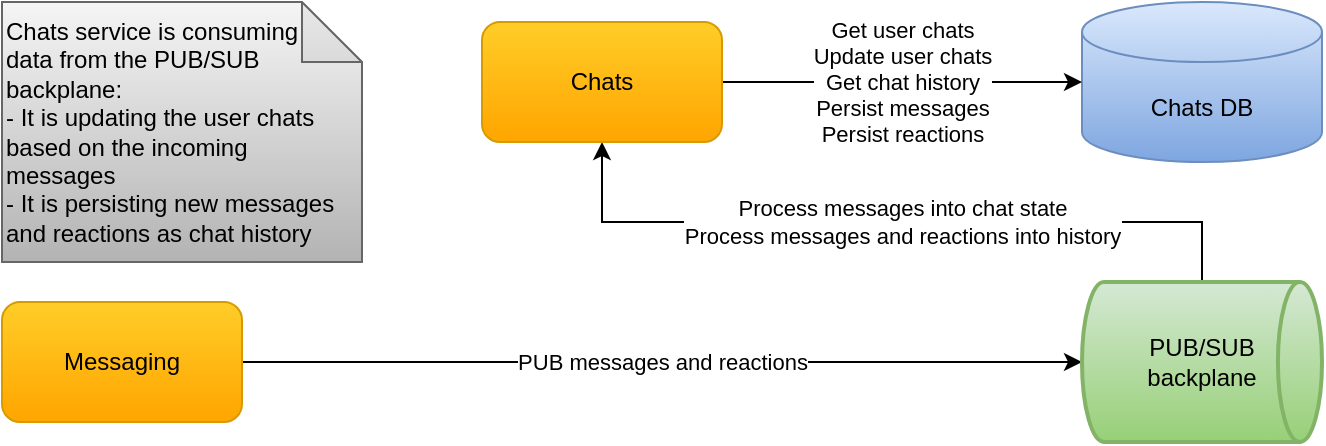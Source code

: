 <mxfile version="22.1.2" type="device">
  <diagram id="G4t1x3i_cumIOjZ8GDXV" name="Page-1">
    <mxGraphModel dx="2020" dy="1203" grid="1" gridSize="10" guides="1" tooltips="1" connect="1" arrows="1" fold="1" page="1" pageScale="1" pageWidth="850" pageHeight="1100" math="0" shadow="0">
      <root>
        <mxCell id="0" />
        <mxCell id="1" parent="0" />
        <mxCell id="4NMri5ObQx2eB0Vx6lmc-16" value="PUB messages and reactions" style="rounded=0;orthogonalLoop=1;jettySize=auto;html=1;entryX=0;entryY=0.5;entryDx=0;entryDy=0;entryPerimeter=0;startArrow=none;startFill=0;exitX=1;exitY=0.5;exitDx=0;exitDy=0;" parent="1" source="4NMri5ObQx2eB0Vx6lmc-4" target="4NMri5ObQx2eB0Vx6lmc-9" edge="1">
          <mxGeometry relative="1" as="geometry">
            <mxPoint as="offset" />
          </mxGeometry>
        </mxCell>
        <mxCell id="4NMri5ObQx2eB0Vx6lmc-4" value="&lt;font style=&quot;font-size: 12px&quot;&gt;Messaging&lt;/font&gt;" style="rounded=1;whiteSpace=wrap;html=1;gradientColor=#ffa500;fillColor=#ffcd28;strokeColor=#d79b00;" parent="1" vertex="1">
          <mxGeometry x="40" y="190" width="120" height="60" as="geometry" />
        </mxCell>
        <mxCell id="Gfm62hS2zhEuvZ2v64Gk-10" value="Process messages into chat state&lt;br style=&quot;border-color: var(--border-color);&quot;&gt;Process messages and reactions into history" style="edgeStyle=orthogonalEdgeStyle;rounded=0;orthogonalLoop=1;jettySize=auto;html=1;entryX=0.5;entryY=1;entryDx=0;entryDy=0;exitX=0.5;exitY=0;exitDx=0;exitDy=0;exitPerimeter=0;" parent="1" source="4NMri5ObQx2eB0Vx6lmc-9" target="ENQS6q1PjWJlhAXhEhIM-1" edge="1">
          <mxGeometry x="-0.026" relative="1" as="geometry">
            <mxPoint as="offset" />
            <Array as="points">
              <mxPoint x="640" y="150" />
              <mxPoint x="340" y="150" />
            </Array>
          </mxGeometry>
        </mxCell>
        <mxCell id="4NMri5ObQx2eB0Vx6lmc-9" value="PUB/SUB&lt;br&gt;backplane" style="strokeWidth=2;html=1;shape=mxgraph.flowchart.direct_data;whiteSpace=wrap;gradientColor=#97d077;fillColor=#d5e8d4;strokeColor=#82b366;" parent="1" vertex="1">
          <mxGeometry x="580" y="180" width="120" height="80" as="geometry" />
        </mxCell>
        <mxCell id="4NMri5ObQx2eB0Vx6lmc-20" value="Chats DB" style="shape=cylinder3;whiteSpace=wrap;html=1;boundedLbl=1;backgroundOutline=1;size=15;gradientColor=#7ea6e0;fillColor=#dae8fc;strokeColor=#6c8ebf;" parent="1" vertex="1">
          <mxGeometry x="580" y="40" width="120" height="80" as="geometry" />
        </mxCell>
        <mxCell id="4NMri5ObQx2eB0Vx6lmc-25" value="&lt;font style=&quot;font-size: 11px&quot;&gt;Get user chats&lt;br style=&quot;border-color: var(--border-color);&quot;&gt;Update user chats&lt;br style=&quot;border-color: var(--border-color);&quot;&gt;Get chat history&lt;br style=&quot;border-color: var(--border-color);&quot;&gt;Persist messages&lt;br style=&quot;border-color: var(--border-color);&quot;&gt;Persist reactions&lt;br&gt;&lt;/font&gt;" style="rounded=0;orthogonalLoop=1;jettySize=auto;html=1;entryX=0;entryY=0.5;entryDx=0;entryDy=0;entryPerimeter=0;startArrow=none;startFill=0;exitX=1;exitY=0.5;exitDx=0;exitDy=0;" parent="1" source="ENQS6q1PjWJlhAXhEhIM-1" target="4NMri5ObQx2eB0Vx6lmc-20" edge="1">
          <mxGeometry relative="1" as="geometry">
            <mxPoint x="230" y="105" as="sourcePoint" />
            <mxPoint x="460" y="250" as="targetPoint" />
            <mxPoint as="offset" />
            <Array as="points" />
          </mxGeometry>
        </mxCell>
        <mxCell id="ENQS6q1PjWJlhAXhEhIM-1" value="&lt;font style=&quot;font-size: 12px&quot;&gt;Chats&lt;/font&gt;" style="rounded=1;whiteSpace=wrap;html=1;gradientColor=#ffa500;fillColor=#ffcd28;strokeColor=#d79b00;" parent="1" vertex="1">
          <mxGeometry x="280" y="50" width="120" height="60" as="geometry" />
        </mxCell>
        <mxCell id="O6rn1H-LB7xjsB4d8Ak8-1" value="Chats service is consuming&lt;br&gt;data from the PUB/SUB backplane:&lt;br&gt;- It is updating the user chats based on the incoming messages&lt;br&gt;- It is persisting new messages and reactions as chat history" style="shape=note;whiteSpace=wrap;html=1;backgroundOutline=1;darkOpacity=0.05;align=left;gradientColor=#b3b3b3;fillColor=#f5f5f5;strokeColor=#666666;" parent="1" vertex="1">
          <mxGeometry x="40" y="40" width="180" height="130" as="geometry" />
        </mxCell>
      </root>
    </mxGraphModel>
  </diagram>
</mxfile>
